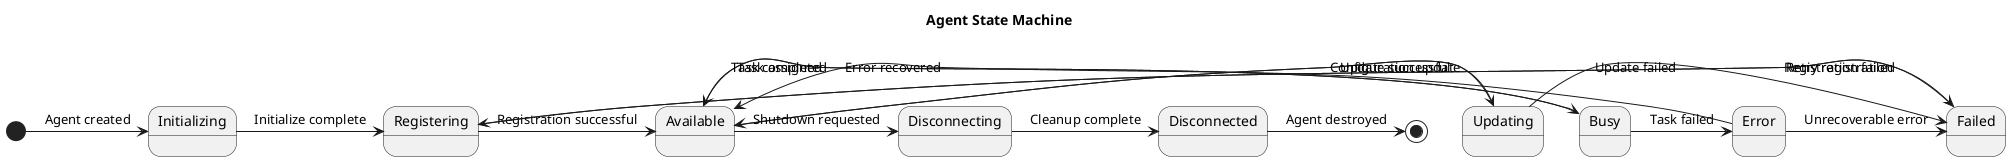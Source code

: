 @startuml
title Agent State Machine

[*] -> Initializing : Agent created
Initializing -> Registering : Initialize complete
Registering -> Available : Registration successful
Registering -> Failed : Registration failed
Failed -> Registering : Retry registration
Available -> Busy : Task assigned
Busy -> Available : Task completed
Busy -> Error : Task failed
Error -> Available : Error recovered
Error -> Failed : Unrecoverable error
Available -> Updating : Configuration update
Updating -> Available : Update successful
Updating -> Failed : Update failed
Available -> Disconnecting : Shutdown requested
Disconnecting -> Disconnected : Cleanup complete
Disconnected -> [*] : Agent destroyed

@enduml